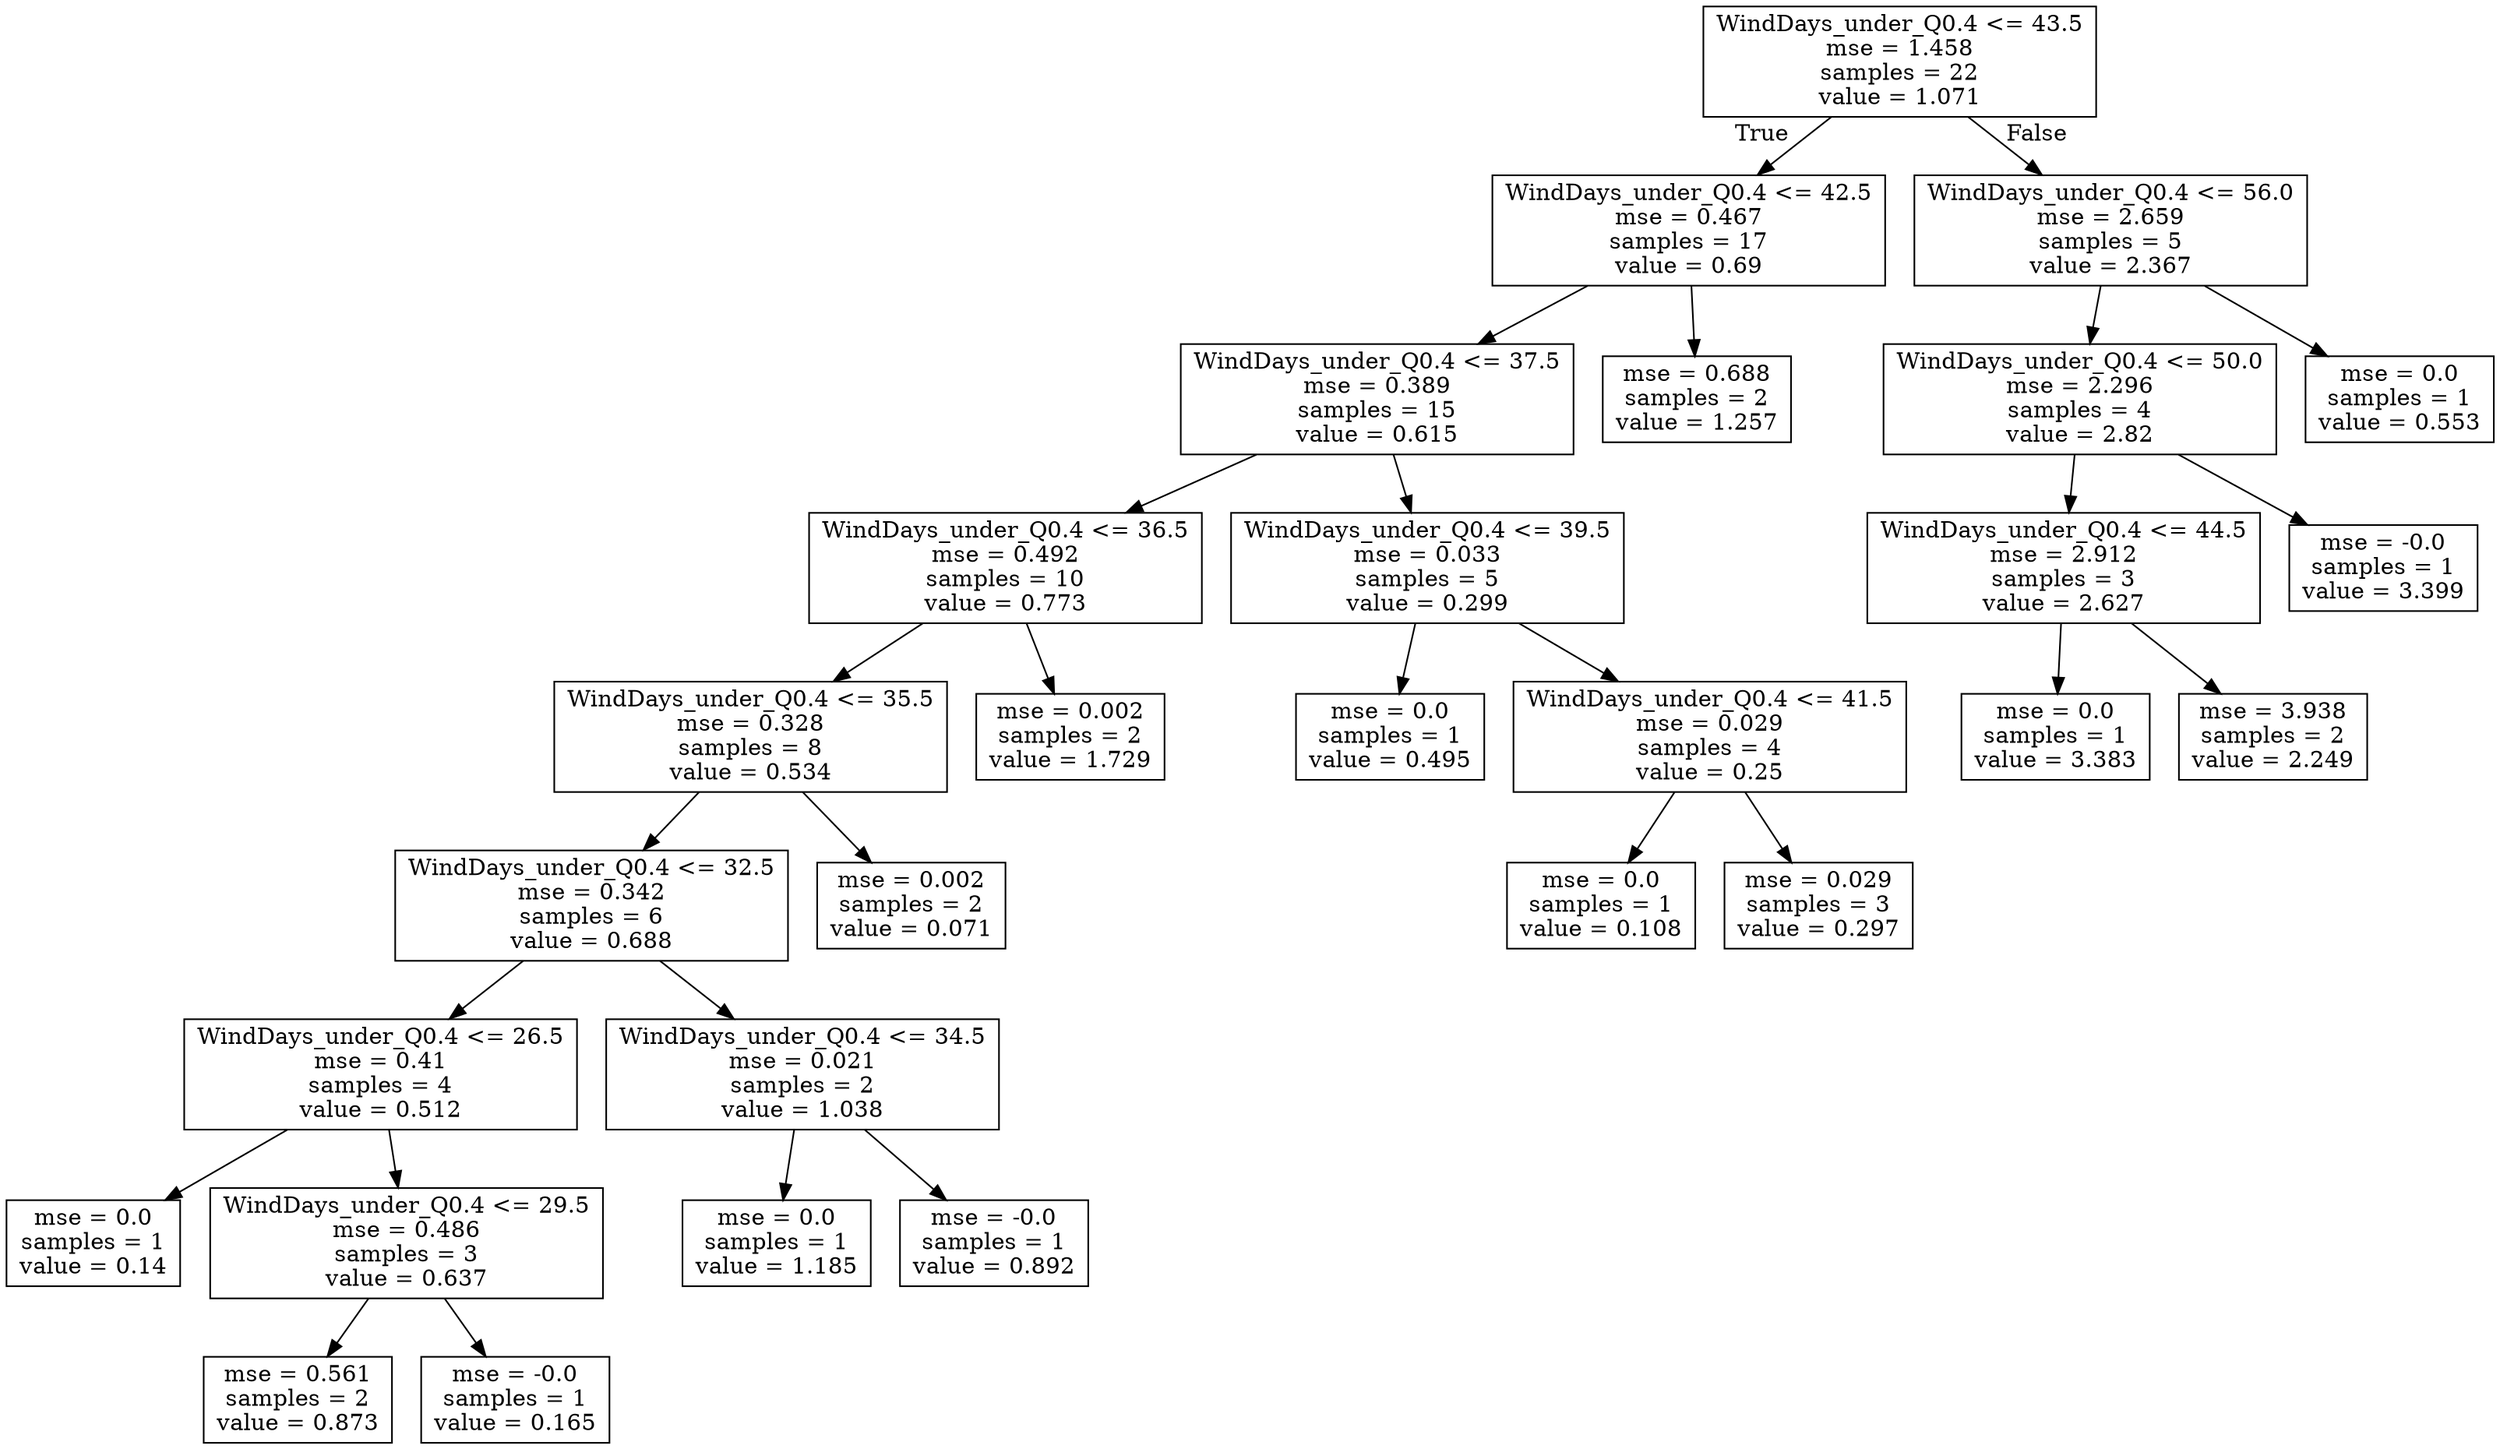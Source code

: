 digraph Tree {
node [shape=box] ;
0 [label="WindDays_under_Q0.4 <= 43.5\nmse = 1.458\nsamples = 22\nvalue = 1.071"] ;
1 [label="WindDays_under_Q0.4 <= 42.5\nmse = 0.467\nsamples = 17\nvalue = 0.69"] ;
0 -> 1 [labeldistance=2.5, labelangle=45, headlabel="True"] ;
2 [label="WindDays_under_Q0.4 <= 37.5\nmse = 0.389\nsamples = 15\nvalue = 0.615"] ;
1 -> 2 ;
3 [label="WindDays_under_Q0.4 <= 36.5\nmse = 0.492\nsamples = 10\nvalue = 0.773"] ;
2 -> 3 ;
4 [label="WindDays_under_Q0.4 <= 35.5\nmse = 0.328\nsamples = 8\nvalue = 0.534"] ;
3 -> 4 ;
5 [label="WindDays_under_Q0.4 <= 32.5\nmse = 0.342\nsamples = 6\nvalue = 0.688"] ;
4 -> 5 ;
6 [label="WindDays_under_Q0.4 <= 26.5\nmse = 0.41\nsamples = 4\nvalue = 0.512"] ;
5 -> 6 ;
7 [label="mse = 0.0\nsamples = 1\nvalue = 0.14"] ;
6 -> 7 ;
8 [label="WindDays_under_Q0.4 <= 29.5\nmse = 0.486\nsamples = 3\nvalue = 0.637"] ;
6 -> 8 ;
9 [label="mse = 0.561\nsamples = 2\nvalue = 0.873"] ;
8 -> 9 ;
10 [label="mse = -0.0\nsamples = 1\nvalue = 0.165"] ;
8 -> 10 ;
11 [label="WindDays_under_Q0.4 <= 34.5\nmse = 0.021\nsamples = 2\nvalue = 1.038"] ;
5 -> 11 ;
12 [label="mse = 0.0\nsamples = 1\nvalue = 1.185"] ;
11 -> 12 ;
13 [label="mse = -0.0\nsamples = 1\nvalue = 0.892"] ;
11 -> 13 ;
14 [label="mse = 0.002\nsamples = 2\nvalue = 0.071"] ;
4 -> 14 ;
15 [label="mse = 0.002\nsamples = 2\nvalue = 1.729"] ;
3 -> 15 ;
16 [label="WindDays_under_Q0.4 <= 39.5\nmse = 0.033\nsamples = 5\nvalue = 0.299"] ;
2 -> 16 ;
17 [label="mse = 0.0\nsamples = 1\nvalue = 0.495"] ;
16 -> 17 ;
18 [label="WindDays_under_Q0.4 <= 41.5\nmse = 0.029\nsamples = 4\nvalue = 0.25"] ;
16 -> 18 ;
19 [label="mse = 0.0\nsamples = 1\nvalue = 0.108"] ;
18 -> 19 ;
20 [label="mse = 0.029\nsamples = 3\nvalue = 0.297"] ;
18 -> 20 ;
21 [label="mse = 0.688\nsamples = 2\nvalue = 1.257"] ;
1 -> 21 ;
22 [label="WindDays_under_Q0.4 <= 56.0\nmse = 2.659\nsamples = 5\nvalue = 2.367"] ;
0 -> 22 [labeldistance=2.5, labelangle=-45, headlabel="False"] ;
23 [label="WindDays_under_Q0.4 <= 50.0\nmse = 2.296\nsamples = 4\nvalue = 2.82"] ;
22 -> 23 ;
24 [label="WindDays_under_Q0.4 <= 44.5\nmse = 2.912\nsamples = 3\nvalue = 2.627"] ;
23 -> 24 ;
25 [label="mse = 0.0\nsamples = 1\nvalue = 3.383"] ;
24 -> 25 ;
26 [label="mse = 3.938\nsamples = 2\nvalue = 2.249"] ;
24 -> 26 ;
27 [label="mse = -0.0\nsamples = 1\nvalue = 3.399"] ;
23 -> 27 ;
28 [label="mse = 0.0\nsamples = 1\nvalue = 0.553"] ;
22 -> 28 ;
}